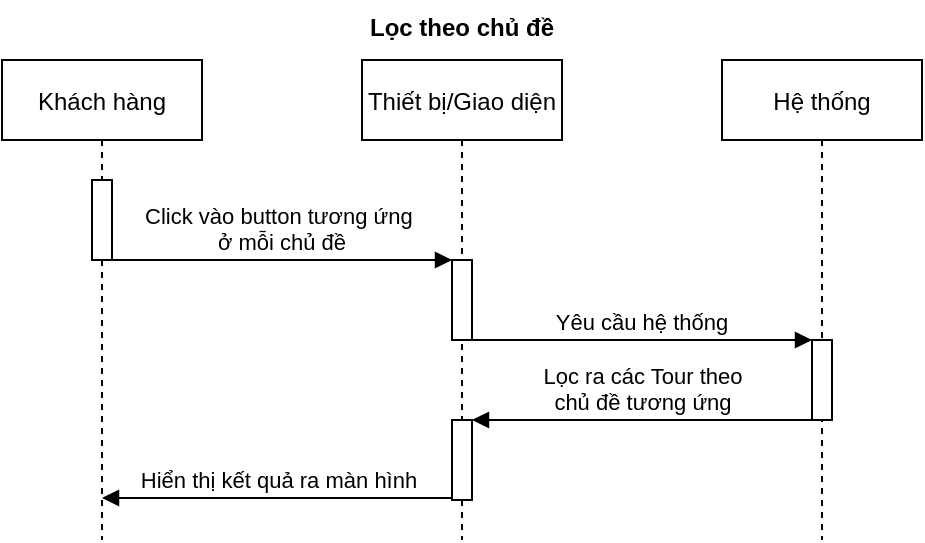 <mxfile version="14.9.8" type="github">
  <diagram id="RIUnmxglVhpnbEQETzyr" name="Page-1">
    <mxGraphModel dx="1038" dy="579" grid="1" gridSize="10" guides="1" tooltips="1" connect="1" arrows="1" fold="1" page="1" pageScale="1" pageWidth="827" pageHeight="1169" math="0" shadow="0">
      <root>
        <mxCell id="0" />
        <mxCell id="1" parent="0" />
        <mxCell id="HQxGrHXjPFdWRkts6i6A-1" value="Khách hàng" style="shape=umlLifeline;perimeter=lifelinePerimeter;container=1;collapsible=0;recursiveResize=0;rounded=0;shadow=0;strokeWidth=1;" vertex="1" parent="1">
          <mxGeometry x="120" y="80" width="100" height="240" as="geometry" />
        </mxCell>
        <mxCell id="HQxGrHXjPFdWRkts6i6A-2" value="" style="points=[];perimeter=orthogonalPerimeter;rounded=0;shadow=0;strokeWidth=1;" vertex="1" parent="HQxGrHXjPFdWRkts6i6A-1">
          <mxGeometry x="45" y="60" width="10" height="40" as="geometry" />
        </mxCell>
        <mxCell id="HQxGrHXjPFdWRkts6i6A-3" value="Thiết bị/Giao diện" style="shape=umlLifeline;perimeter=lifelinePerimeter;container=1;collapsible=0;recursiveResize=0;rounded=0;shadow=0;strokeWidth=1;" vertex="1" parent="1">
          <mxGeometry x="300" y="80" width="100" height="240" as="geometry" />
        </mxCell>
        <mxCell id="HQxGrHXjPFdWRkts6i6A-4" value="" style="points=[];perimeter=orthogonalPerimeter;rounded=0;shadow=0;strokeWidth=1;" vertex="1" parent="HQxGrHXjPFdWRkts6i6A-3">
          <mxGeometry x="45" y="100" width="10" height="40" as="geometry" />
        </mxCell>
        <mxCell id="HQxGrHXjPFdWRkts6i6A-5" value="Click vào button tương ứng &#xa;ở mỗi chủ đề" style="verticalAlign=bottom;endArrow=block;shadow=0;strokeWidth=1;" edge="1" parent="1" source="HQxGrHXjPFdWRkts6i6A-2" target="HQxGrHXjPFdWRkts6i6A-4">
          <mxGeometry relative="1" as="geometry">
            <mxPoint x="275" y="160" as="sourcePoint" />
            <mxPoint x="320" y="200" as="targetPoint" />
            <Array as="points">
              <mxPoint x="240" y="180" />
              <mxPoint x="320" y="180" />
            </Array>
          </mxGeometry>
        </mxCell>
        <mxCell id="HQxGrHXjPFdWRkts6i6A-6" value="Hệ thống" style="shape=umlLifeline;perimeter=lifelinePerimeter;container=1;collapsible=0;recursiveResize=0;rounded=0;shadow=0;strokeWidth=1;" vertex="1" parent="1">
          <mxGeometry x="480" y="80" width="100" height="240" as="geometry" />
        </mxCell>
        <mxCell id="HQxGrHXjPFdWRkts6i6A-7" value="" style="points=[];perimeter=orthogonalPerimeter;rounded=0;shadow=0;strokeWidth=1;" vertex="1" parent="HQxGrHXjPFdWRkts6i6A-6">
          <mxGeometry x="45" y="140" width="10" height="40" as="geometry" />
        </mxCell>
        <mxCell id="HQxGrHXjPFdWRkts6i6A-8" value="Yêu cầu hệ thống" style="verticalAlign=bottom;endArrow=block;shadow=0;strokeWidth=1;" edge="1" parent="1" source="HQxGrHXjPFdWRkts6i6A-4" target="HQxGrHXjPFdWRkts6i6A-7">
          <mxGeometry relative="1" as="geometry">
            <mxPoint x="350" y="160.0" as="sourcePoint" />
            <mxPoint x="520" y="160.0" as="targetPoint" />
            <Array as="points">
              <mxPoint x="410" y="220" />
            </Array>
          </mxGeometry>
        </mxCell>
        <mxCell id="HQxGrHXjPFdWRkts6i6A-11" value="Lọc ra các Tour theo &lt;br&gt;chủ đề tương ứng" style="html=1;verticalAlign=bottom;endArrow=block;" edge="1" parent="1" source="HQxGrHXjPFdWRkts6i6A-7" target="HQxGrHXjPFdWRkts6i6A-12">
          <mxGeometry width="80" relative="1" as="geometry">
            <mxPoint x="520" y="260" as="sourcePoint" />
            <mxPoint x="460" y="300" as="targetPoint" />
            <Array as="points">
              <mxPoint x="500" y="260" />
              <mxPoint x="440" y="260" />
            </Array>
          </mxGeometry>
        </mxCell>
        <mxCell id="HQxGrHXjPFdWRkts6i6A-12" value="" style="points=[];perimeter=orthogonalPerimeter;rounded=0;shadow=0;strokeWidth=1;" vertex="1" parent="1">
          <mxGeometry x="345" y="260" width="10" height="40" as="geometry" />
        </mxCell>
        <mxCell id="HQxGrHXjPFdWRkts6i6A-13" value="Hiển thị kết quả ra màn hình" style="html=1;verticalAlign=bottom;endArrow=block;" edge="1" parent="1" source="HQxGrHXjPFdWRkts6i6A-12" target="HQxGrHXjPFdWRkts6i6A-1">
          <mxGeometry width="80" relative="1" as="geometry">
            <mxPoint x="345" y="299" as="sourcePoint" />
            <mxPoint x="175" y="299" as="targetPoint" />
            <Array as="points">
              <mxPoint x="320" y="299" />
              <mxPoint x="260" y="299" />
            </Array>
          </mxGeometry>
        </mxCell>
        <mxCell id="HQxGrHXjPFdWRkts6i6A-17" value="Lọc theo chủ đề" style="text;align=center;fontStyle=1;verticalAlign=middle;spacingLeft=3;spacingRight=3;strokeColor=none;rotatable=0;points=[[0,0.5],[1,0.5]];portConstraint=eastwest;" vertex="1" parent="1">
          <mxGeometry x="310" y="50" width="80" height="26" as="geometry" />
        </mxCell>
      </root>
    </mxGraphModel>
  </diagram>
</mxfile>
